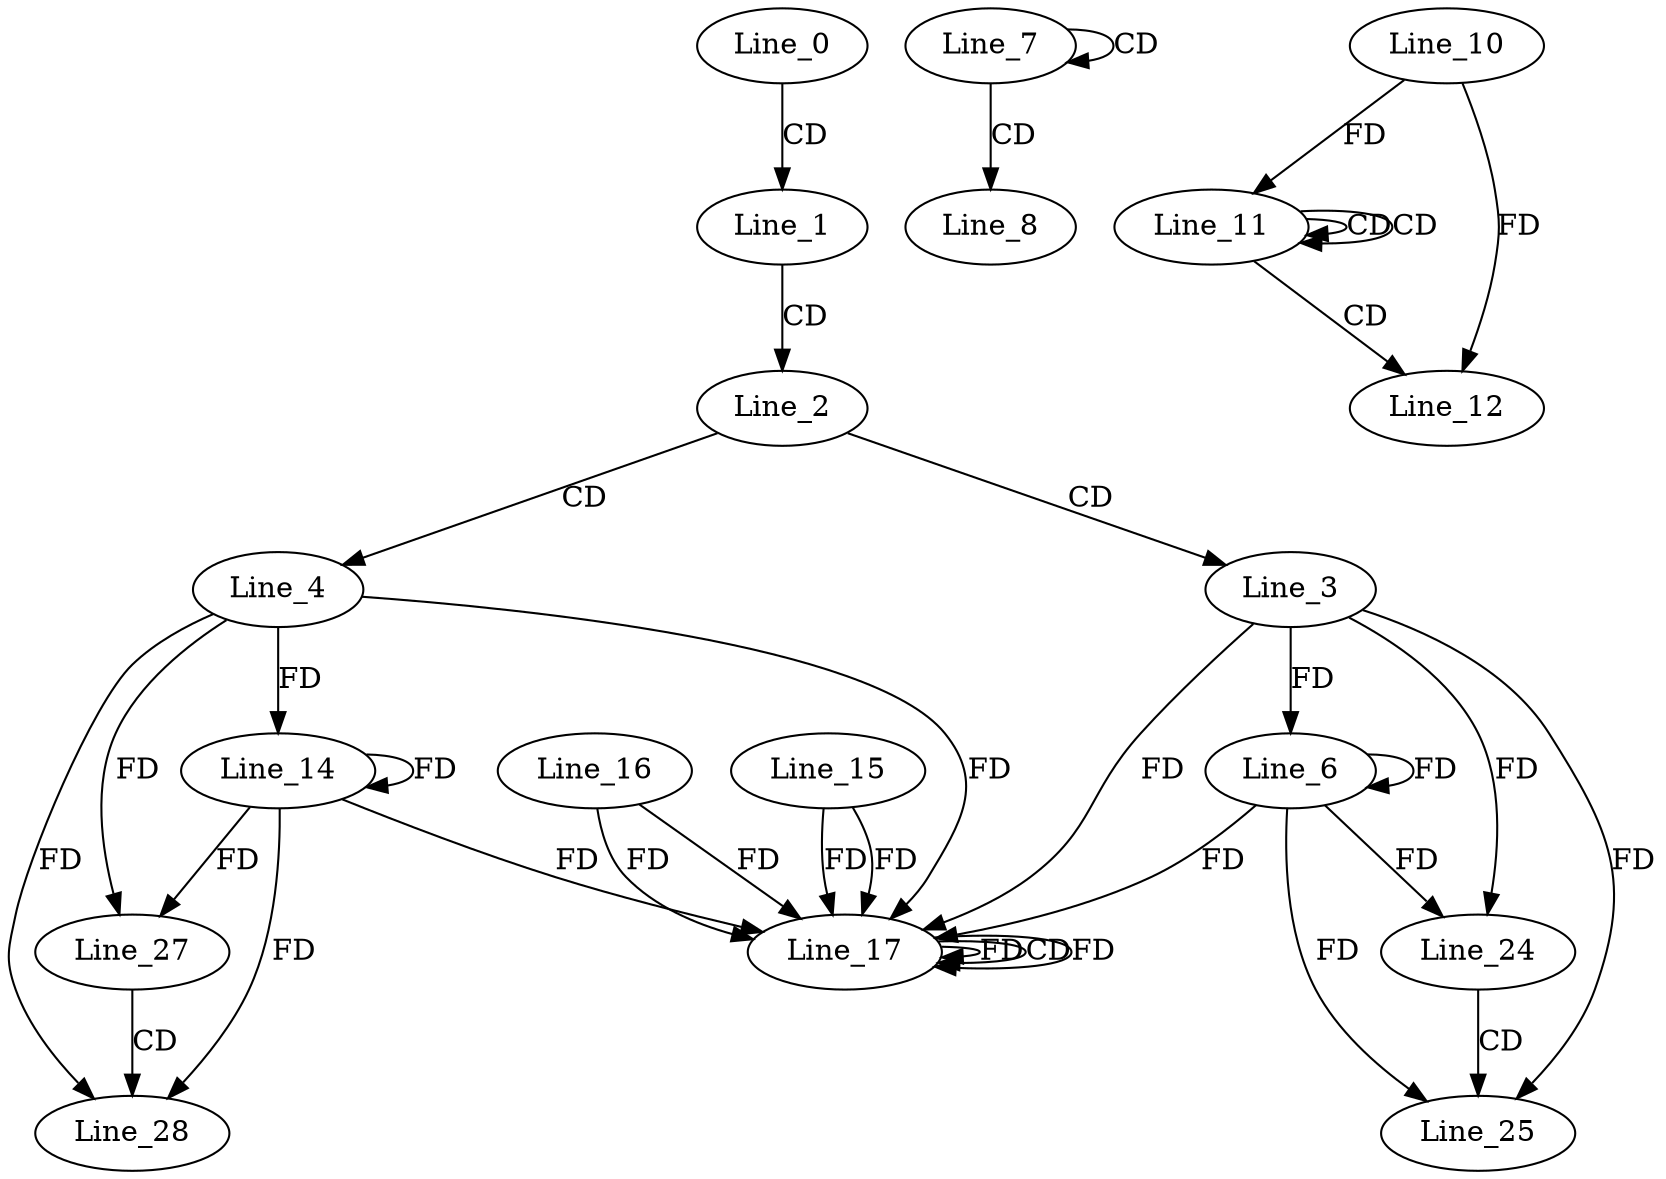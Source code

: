 digraph G {
  Line_0;
  Line_1;
  Line_2;
  Line_3;
  Line_4;
  Line_6;
  Line_7;
  Line_7;
  Line_8;
  Line_11;
  Line_11;
  Line_11;
  Line_10;
  Line_12;
  Line_14;
  Line_17;
  Line_16;
  Line_17;
  Line_15;
  Line_17;
  Line_17;
  Line_24;
  Line_25;
  Line_27;
  Line_28;
  Line_0 -> Line_1 [ label="CD" ];
  Line_1 -> Line_2 [ label="CD" ];
  Line_2 -> Line_3 [ label="CD" ];
  Line_2 -> Line_4 [ label="CD" ];
  Line_3 -> Line_6 [ label="FD" ];
  Line_6 -> Line_6 [ label="FD" ];
  Line_7 -> Line_7 [ label="CD" ];
  Line_7 -> Line_8 [ label="CD" ];
  Line_11 -> Line_11 [ label="CD" ];
  Line_11 -> Line_11 [ label="CD" ];
  Line_10 -> Line_11 [ label="FD" ];
  Line_11 -> Line_12 [ label="CD" ];
  Line_10 -> Line_12 [ label="FD" ];
  Line_4 -> Line_14 [ label="FD" ];
  Line_14 -> Line_14 [ label="FD" ];
  Line_17 -> Line_17 [ label="FD" ];
  Line_16 -> Line_17 [ label="FD" ];
  Line_3 -> Line_17 [ label="FD" ];
  Line_6 -> Line_17 [ label="FD" ];
  Line_15 -> Line_17 [ label="FD" ];
  Line_17 -> Line_17 [ label="CD" ];
  Line_4 -> Line_17 [ label="FD" ];
  Line_14 -> Line_17 [ label="FD" ];
  Line_15 -> Line_17 [ label="FD" ];
  Line_17 -> Line_17 [ label="FD" ];
  Line_16 -> Line_17 [ label="FD" ];
  Line_3 -> Line_24 [ label="FD" ];
  Line_6 -> Line_24 [ label="FD" ];
  Line_24 -> Line_25 [ label="CD" ];
  Line_3 -> Line_25 [ label="FD" ];
  Line_6 -> Line_25 [ label="FD" ];
  Line_4 -> Line_27 [ label="FD" ];
  Line_14 -> Line_27 [ label="FD" ];
  Line_27 -> Line_28 [ label="CD" ];
  Line_4 -> Line_28 [ label="FD" ];
  Line_14 -> Line_28 [ label="FD" ];
}
